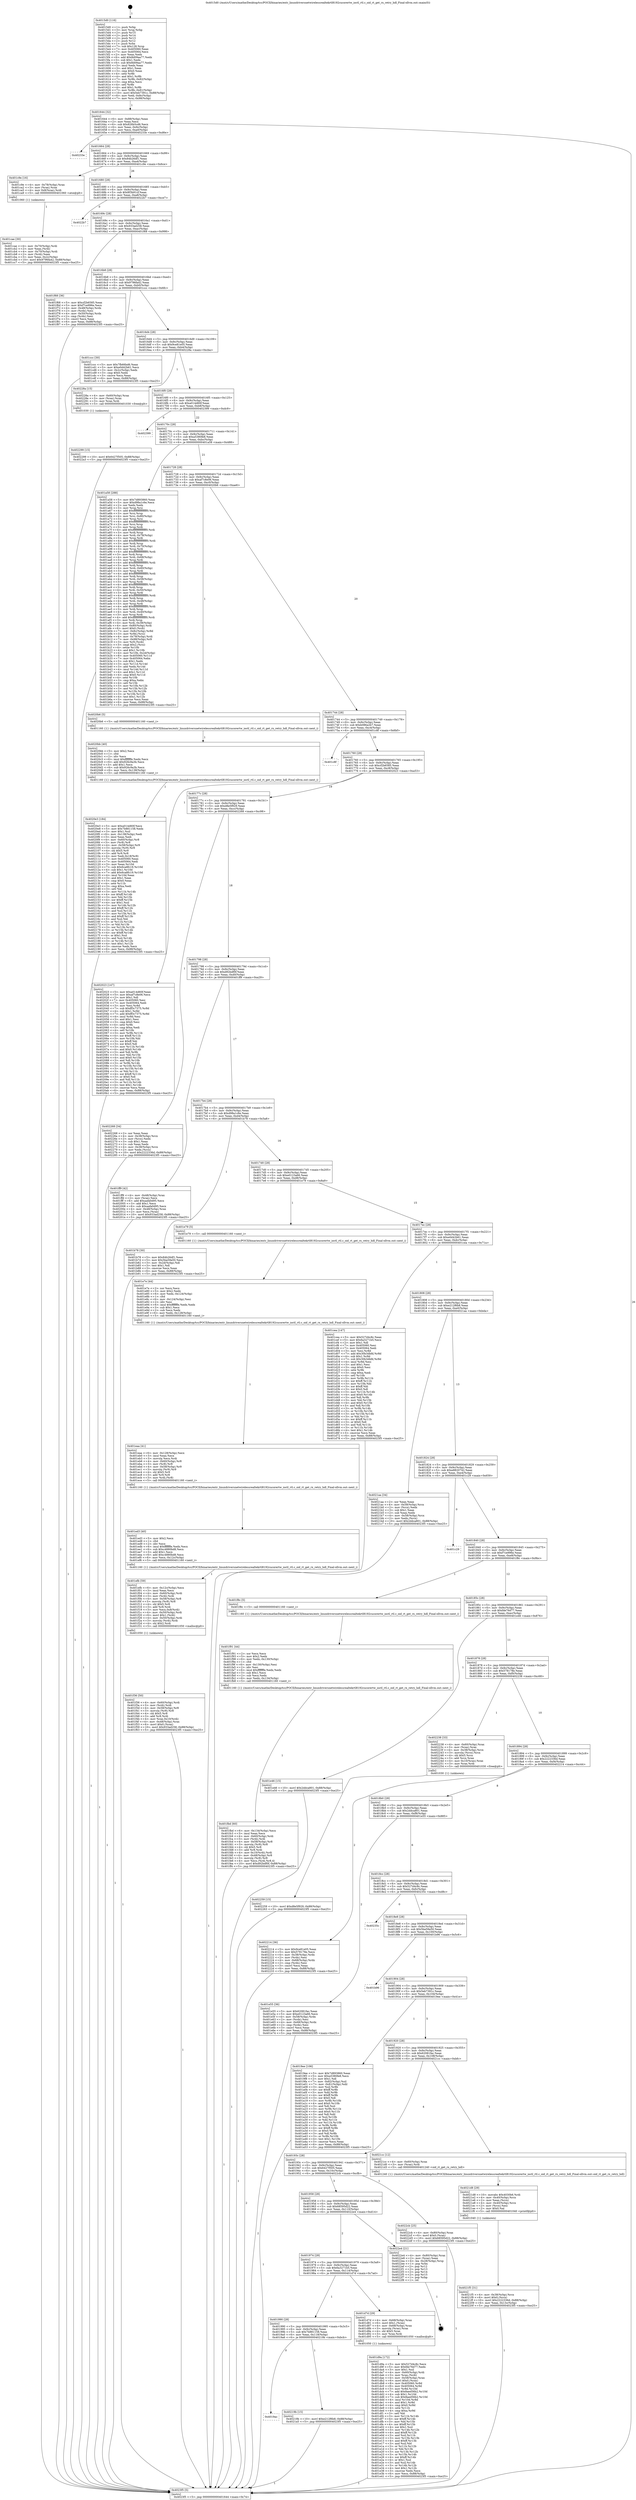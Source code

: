 digraph "0x4015d0" {
  label = "0x4015d0 (/mnt/c/Users/mathe/Desktop/tcc/POCII/binaries/extr_linuxdriversnetwirelessrealtekrtl8192cucorertw_ioctl_rtl.c_oid_rt_get_rx_retry_hdl_Final-ollvm.out::main(0))"
  labelloc = "t"
  node[shape=record]

  Entry [label="",width=0.3,height=0.3,shape=circle,fillcolor=black,style=filled]
  "0x401644" [label="{
     0x401644 [32]\l
     | [instrs]\l
     &nbsp;&nbsp;0x401644 \<+6\>: mov -0x88(%rbp),%eax\l
     &nbsp;&nbsp;0x40164a \<+2\>: mov %eax,%ecx\l
     &nbsp;&nbsp;0x40164c \<+6\>: sub $0x826b5cd6,%ecx\l
     &nbsp;&nbsp;0x401652 \<+6\>: mov %eax,-0x9c(%rbp)\l
     &nbsp;&nbsp;0x401658 \<+6\>: mov %ecx,-0xa0(%rbp)\l
     &nbsp;&nbsp;0x40165e \<+6\>: je 000000000040233e \<main+0xd6e\>\l
  }"]
  "0x40233e" [label="{
     0x40233e\l
  }", style=dashed]
  "0x401664" [label="{
     0x401664 [28]\l
     | [instrs]\l
     &nbsp;&nbsp;0x401664 \<+5\>: jmp 0000000000401669 \<main+0x99\>\l
     &nbsp;&nbsp;0x401669 \<+6\>: mov -0x9c(%rbp),%eax\l
     &nbsp;&nbsp;0x40166f \<+5\>: sub $0x84b26df1,%eax\l
     &nbsp;&nbsp;0x401674 \<+6\>: mov %eax,-0xa4(%rbp)\l
     &nbsp;&nbsp;0x40167a \<+6\>: je 0000000000401c9e \<main+0x6ce\>\l
  }"]
  Exit [label="",width=0.3,height=0.3,shape=circle,fillcolor=black,style=filled,peripheries=2]
  "0x401c9e" [label="{
     0x401c9e [16]\l
     | [instrs]\l
     &nbsp;&nbsp;0x401c9e \<+4\>: mov -0x78(%rbp),%rax\l
     &nbsp;&nbsp;0x401ca2 \<+3\>: mov (%rax),%rax\l
     &nbsp;&nbsp;0x401ca5 \<+4\>: mov 0x8(%rax),%rdi\l
     &nbsp;&nbsp;0x401ca9 \<+5\>: call 0000000000401060 \<atoi@plt\>\l
     | [calls]\l
     &nbsp;&nbsp;0x401060 \{1\} (unknown)\l
  }"]
  "0x401680" [label="{
     0x401680 [28]\l
     | [instrs]\l
     &nbsp;&nbsp;0x401680 \<+5\>: jmp 0000000000401685 \<main+0xb5\>\l
     &nbsp;&nbsp;0x401685 \<+6\>: mov -0x9c(%rbp),%eax\l
     &nbsp;&nbsp;0x40168b \<+5\>: sub $0x8f3b91cf,%eax\l
     &nbsp;&nbsp;0x401690 \<+6\>: mov %eax,-0xa8(%rbp)\l
     &nbsp;&nbsp;0x401696 \<+6\>: je 00000000004022b7 \<main+0xce7\>\l
  }"]
  "0x402299" [label="{
     0x402299 [15]\l
     | [instrs]\l
     &nbsp;&nbsp;0x402299 \<+10\>: movl $0x6427f505,-0x88(%rbp)\l
     &nbsp;&nbsp;0x4022a3 \<+5\>: jmp 00000000004023f5 \<main+0xe25\>\l
  }"]
  "0x4022b7" [label="{
     0x4022b7\l
  }", style=dashed]
  "0x40169c" [label="{
     0x40169c [28]\l
     | [instrs]\l
     &nbsp;&nbsp;0x40169c \<+5\>: jmp 00000000004016a1 \<main+0xd1\>\l
     &nbsp;&nbsp;0x4016a1 \<+6\>: mov -0x9c(%rbp),%eax\l
     &nbsp;&nbsp;0x4016a7 \<+5\>: sub $0x933ad258,%eax\l
     &nbsp;&nbsp;0x4016ac \<+6\>: mov %eax,-0xac(%rbp)\l
     &nbsp;&nbsp;0x4016b2 \<+6\>: je 0000000000401f68 \<main+0x998\>\l
  }"]
  "0x402259" [label="{
     0x402259 [15]\l
     | [instrs]\l
     &nbsp;&nbsp;0x402259 \<+10\>: movl $0xd8e5f929,-0x88(%rbp)\l
     &nbsp;&nbsp;0x402263 \<+5\>: jmp 00000000004023f5 \<main+0xe25\>\l
  }"]
  "0x401f68" [label="{
     0x401f68 [36]\l
     | [instrs]\l
     &nbsp;&nbsp;0x401f68 \<+5\>: mov $0xcf2b6585,%eax\l
     &nbsp;&nbsp;0x401f6d \<+5\>: mov $0xf7ce996e,%ecx\l
     &nbsp;&nbsp;0x401f72 \<+4\>: mov -0x48(%rbp),%rdx\l
     &nbsp;&nbsp;0x401f76 \<+2\>: mov (%rdx),%esi\l
     &nbsp;&nbsp;0x401f78 \<+4\>: mov -0x50(%rbp),%rdx\l
     &nbsp;&nbsp;0x401f7c \<+2\>: cmp (%rdx),%esi\l
     &nbsp;&nbsp;0x401f7e \<+3\>: cmovl %ecx,%eax\l
     &nbsp;&nbsp;0x401f81 \<+6\>: mov %eax,-0x88(%rbp)\l
     &nbsp;&nbsp;0x401f87 \<+5\>: jmp 00000000004023f5 \<main+0xe25\>\l
  }"]
  "0x4016b8" [label="{
     0x4016b8 [28]\l
     | [instrs]\l
     &nbsp;&nbsp;0x4016b8 \<+5\>: jmp 00000000004016bd \<main+0xed\>\l
     &nbsp;&nbsp;0x4016bd \<+6\>: mov -0x9c(%rbp),%eax\l
     &nbsp;&nbsp;0x4016c3 \<+5\>: sub $0x9796fa42,%eax\l
     &nbsp;&nbsp;0x4016c8 \<+6\>: mov %eax,-0xb0(%rbp)\l
     &nbsp;&nbsp;0x4016ce \<+6\>: je 0000000000401ccc \<main+0x6fc\>\l
  }"]
  "0x4021f5" [label="{
     0x4021f5 [31]\l
     | [instrs]\l
     &nbsp;&nbsp;0x4021f5 \<+4\>: mov -0x38(%rbp),%rcx\l
     &nbsp;&nbsp;0x4021f9 \<+6\>: movl $0x0,(%rcx)\l
     &nbsp;&nbsp;0x4021ff \<+10\>: movl $0x2222336d,-0x88(%rbp)\l
     &nbsp;&nbsp;0x402209 \<+6\>: mov %eax,-0x13c(%rbp)\l
     &nbsp;&nbsp;0x40220f \<+5\>: jmp 00000000004023f5 \<main+0xe25\>\l
  }"]
  "0x401ccc" [label="{
     0x401ccc [30]\l
     | [instrs]\l
     &nbsp;&nbsp;0x401ccc \<+5\>: mov $0x7fb66bd6,%eax\l
     &nbsp;&nbsp;0x401cd1 \<+5\>: mov $0xe0d42b61,%ecx\l
     &nbsp;&nbsp;0x401cd6 \<+3\>: mov -0x2c(%rbp),%edx\l
     &nbsp;&nbsp;0x401cd9 \<+3\>: cmp $0x0,%edx\l
     &nbsp;&nbsp;0x401cdc \<+3\>: cmove %ecx,%eax\l
     &nbsp;&nbsp;0x401cdf \<+6\>: mov %eax,-0x88(%rbp)\l
     &nbsp;&nbsp;0x401ce5 \<+5\>: jmp 00000000004023f5 \<main+0xe25\>\l
  }"]
  "0x4016d4" [label="{
     0x4016d4 [28]\l
     | [instrs]\l
     &nbsp;&nbsp;0x4016d4 \<+5\>: jmp 00000000004016d9 \<main+0x109\>\l
     &nbsp;&nbsp;0x4016d9 \<+6\>: mov -0x9c(%rbp),%eax\l
     &nbsp;&nbsp;0x4016df \<+5\>: sub $0x9ce81e05,%eax\l
     &nbsp;&nbsp;0x4016e4 \<+6\>: mov %eax,-0xb4(%rbp)\l
     &nbsp;&nbsp;0x4016ea \<+6\>: je 000000000040228a \<main+0xcba\>\l
  }"]
  "0x4021d8" [label="{
     0x4021d8 [29]\l
     | [instrs]\l
     &nbsp;&nbsp;0x4021d8 \<+10\>: movabs $0x4030b6,%rdi\l
     &nbsp;&nbsp;0x4021e2 \<+4\>: mov -0x40(%rbp),%rcx\l
     &nbsp;&nbsp;0x4021e6 \<+2\>: mov %eax,(%rcx)\l
     &nbsp;&nbsp;0x4021e8 \<+4\>: mov -0x40(%rbp),%rcx\l
     &nbsp;&nbsp;0x4021ec \<+2\>: mov (%rcx),%esi\l
     &nbsp;&nbsp;0x4021ee \<+2\>: mov $0x0,%al\l
     &nbsp;&nbsp;0x4021f0 \<+5\>: call 0000000000401040 \<printf@plt\>\l
     | [calls]\l
     &nbsp;&nbsp;0x401040 \{1\} (unknown)\l
  }"]
  "0x40228a" [label="{
     0x40228a [15]\l
     | [instrs]\l
     &nbsp;&nbsp;0x40228a \<+4\>: mov -0x60(%rbp),%rax\l
     &nbsp;&nbsp;0x40228e \<+3\>: mov (%rax),%rax\l
     &nbsp;&nbsp;0x402291 \<+3\>: mov %rax,%rdi\l
     &nbsp;&nbsp;0x402294 \<+5\>: call 0000000000401030 \<free@plt\>\l
     | [calls]\l
     &nbsp;&nbsp;0x401030 \{1\} (unknown)\l
  }"]
  "0x4016f0" [label="{
     0x4016f0 [28]\l
     | [instrs]\l
     &nbsp;&nbsp;0x4016f0 \<+5\>: jmp 00000000004016f5 \<main+0x125\>\l
     &nbsp;&nbsp;0x4016f5 \<+6\>: mov -0x9c(%rbp),%eax\l
     &nbsp;&nbsp;0x4016fb \<+5\>: sub $0xa014d60f,%eax\l
     &nbsp;&nbsp;0x401700 \<+6\>: mov %eax,-0xb8(%rbp)\l
     &nbsp;&nbsp;0x401706 \<+6\>: je 0000000000402399 \<main+0xdc9\>\l
  }"]
  "0x4019ac" [label="{
     0x4019ac\l
  }", style=dashed]
  "0x402399" [label="{
     0x402399\l
  }", style=dashed]
  "0x40170c" [label="{
     0x40170c [28]\l
     | [instrs]\l
     &nbsp;&nbsp;0x40170c \<+5\>: jmp 0000000000401711 \<main+0x141\>\l
     &nbsp;&nbsp;0x401711 \<+6\>: mov -0x9c(%rbp),%eax\l
     &nbsp;&nbsp;0x401717 \<+5\>: sub $0xa5380fe8,%eax\l
     &nbsp;&nbsp;0x40171c \<+6\>: mov %eax,-0xbc(%rbp)\l
     &nbsp;&nbsp;0x401722 \<+6\>: je 0000000000401a58 \<main+0x488\>\l
  }"]
  "0x40219b" [label="{
     0x40219b [15]\l
     | [instrs]\l
     &nbsp;&nbsp;0x40219b \<+10\>: movl $0xe212f6b8,-0x88(%rbp)\l
     &nbsp;&nbsp;0x4021a5 \<+5\>: jmp 00000000004023f5 \<main+0xe25\>\l
  }"]
  "0x401a58" [label="{
     0x401a58 [288]\l
     | [instrs]\l
     &nbsp;&nbsp;0x401a58 \<+5\>: mov $0x7d893860,%eax\l
     &nbsp;&nbsp;0x401a5d \<+5\>: mov $0xd98a1c6e,%ecx\l
     &nbsp;&nbsp;0x401a62 \<+2\>: xor %edx,%edx\l
     &nbsp;&nbsp;0x401a64 \<+3\>: mov %rsp,%rsi\l
     &nbsp;&nbsp;0x401a67 \<+4\>: add $0xfffffffffffffff0,%rsi\l
     &nbsp;&nbsp;0x401a6b \<+3\>: mov %rsi,%rsp\l
     &nbsp;&nbsp;0x401a6e \<+4\>: mov %rsi,-0x80(%rbp)\l
     &nbsp;&nbsp;0x401a72 \<+3\>: mov %rsp,%rsi\l
     &nbsp;&nbsp;0x401a75 \<+4\>: add $0xfffffffffffffff0,%rsi\l
     &nbsp;&nbsp;0x401a79 \<+3\>: mov %rsi,%rsp\l
     &nbsp;&nbsp;0x401a7c \<+3\>: mov %rsp,%rdi\l
     &nbsp;&nbsp;0x401a7f \<+4\>: add $0xfffffffffffffff0,%rdi\l
     &nbsp;&nbsp;0x401a83 \<+3\>: mov %rdi,%rsp\l
     &nbsp;&nbsp;0x401a86 \<+4\>: mov %rdi,-0x78(%rbp)\l
     &nbsp;&nbsp;0x401a8a \<+3\>: mov %rsp,%rdi\l
     &nbsp;&nbsp;0x401a8d \<+4\>: add $0xfffffffffffffff0,%rdi\l
     &nbsp;&nbsp;0x401a91 \<+3\>: mov %rdi,%rsp\l
     &nbsp;&nbsp;0x401a94 \<+4\>: mov %rdi,-0x70(%rbp)\l
     &nbsp;&nbsp;0x401a98 \<+3\>: mov %rsp,%rdi\l
     &nbsp;&nbsp;0x401a9b \<+4\>: add $0xfffffffffffffff0,%rdi\l
     &nbsp;&nbsp;0x401a9f \<+3\>: mov %rdi,%rsp\l
     &nbsp;&nbsp;0x401aa2 \<+4\>: mov %rdi,-0x68(%rbp)\l
     &nbsp;&nbsp;0x401aa6 \<+3\>: mov %rsp,%rdi\l
     &nbsp;&nbsp;0x401aa9 \<+4\>: add $0xfffffffffffffff0,%rdi\l
     &nbsp;&nbsp;0x401aad \<+3\>: mov %rdi,%rsp\l
     &nbsp;&nbsp;0x401ab0 \<+4\>: mov %rdi,-0x60(%rbp)\l
     &nbsp;&nbsp;0x401ab4 \<+3\>: mov %rsp,%rdi\l
     &nbsp;&nbsp;0x401ab7 \<+4\>: add $0xfffffffffffffff0,%rdi\l
     &nbsp;&nbsp;0x401abb \<+3\>: mov %rdi,%rsp\l
     &nbsp;&nbsp;0x401abe \<+4\>: mov %rdi,-0x58(%rbp)\l
     &nbsp;&nbsp;0x401ac2 \<+3\>: mov %rsp,%rdi\l
     &nbsp;&nbsp;0x401ac5 \<+4\>: add $0xfffffffffffffff0,%rdi\l
     &nbsp;&nbsp;0x401ac9 \<+3\>: mov %rdi,%rsp\l
     &nbsp;&nbsp;0x401acc \<+4\>: mov %rdi,-0x50(%rbp)\l
     &nbsp;&nbsp;0x401ad0 \<+3\>: mov %rsp,%rdi\l
     &nbsp;&nbsp;0x401ad3 \<+4\>: add $0xfffffffffffffff0,%rdi\l
     &nbsp;&nbsp;0x401ad7 \<+3\>: mov %rdi,%rsp\l
     &nbsp;&nbsp;0x401ada \<+4\>: mov %rdi,-0x48(%rbp)\l
     &nbsp;&nbsp;0x401ade \<+3\>: mov %rsp,%rdi\l
     &nbsp;&nbsp;0x401ae1 \<+4\>: add $0xfffffffffffffff0,%rdi\l
     &nbsp;&nbsp;0x401ae5 \<+3\>: mov %rdi,%rsp\l
     &nbsp;&nbsp;0x401ae8 \<+4\>: mov %rdi,-0x40(%rbp)\l
     &nbsp;&nbsp;0x401aec \<+3\>: mov %rsp,%rdi\l
     &nbsp;&nbsp;0x401aef \<+4\>: add $0xfffffffffffffff0,%rdi\l
     &nbsp;&nbsp;0x401af3 \<+3\>: mov %rdi,%rsp\l
     &nbsp;&nbsp;0x401af6 \<+4\>: mov %rdi,-0x38(%rbp)\l
     &nbsp;&nbsp;0x401afa \<+4\>: mov -0x80(%rbp),%rdi\l
     &nbsp;&nbsp;0x401afe \<+6\>: movl $0x0,(%rdi)\l
     &nbsp;&nbsp;0x401b04 \<+7\>: mov -0x8c(%rbp),%r8d\l
     &nbsp;&nbsp;0x401b0b \<+3\>: mov %r8d,(%rsi)\l
     &nbsp;&nbsp;0x401b0e \<+4\>: mov -0x78(%rbp),%rdi\l
     &nbsp;&nbsp;0x401b12 \<+7\>: mov -0x98(%rbp),%r9\l
     &nbsp;&nbsp;0x401b19 \<+3\>: mov %r9,(%rdi)\l
     &nbsp;&nbsp;0x401b1c \<+3\>: cmpl $0x2,(%rsi)\l
     &nbsp;&nbsp;0x401b1f \<+4\>: setne %r10b\l
     &nbsp;&nbsp;0x401b23 \<+4\>: and $0x1,%r10b\l
     &nbsp;&nbsp;0x401b27 \<+4\>: mov %r10b,-0x2d(%rbp)\l
     &nbsp;&nbsp;0x401b2b \<+8\>: mov 0x405060,%r11d\l
     &nbsp;&nbsp;0x401b33 \<+7\>: mov 0x405064,%ebx\l
     &nbsp;&nbsp;0x401b3a \<+3\>: sub $0x1,%edx\l
     &nbsp;&nbsp;0x401b3d \<+3\>: mov %r11d,%r14d\l
     &nbsp;&nbsp;0x401b40 \<+3\>: add %edx,%r14d\l
     &nbsp;&nbsp;0x401b43 \<+4\>: imul %r14d,%r11d\l
     &nbsp;&nbsp;0x401b47 \<+4\>: and $0x1,%r11d\l
     &nbsp;&nbsp;0x401b4b \<+4\>: cmp $0x0,%r11d\l
     &nbsp;&nbsp;0x401b4f \<+4\>: sete %r10b\l
     &nbsp;&nbsp;0x401b53 \<+3\>: cmp $0xa,%ebx\l
     &nbsp;&nbsp;0x401b56 \<+4\>: setl %r15b\l
     &nbsp;&nbsp;0x401b5a \<+3\>: mov %r10b,%r12b\l
     &nbsp;&nbsp;0x401b5d \<+3\>: and %r15b,%r12b\l
     &nbsp;&nbsp;0x401b60 \<+3\>: xor %r15b,%r10b\l
     &nbsp;&nbsp;0x401b63 \<+3\>: or %r10b,%r12b\l
     &nbsp;&nbsp;0x401b66 \<+4\>: test $0x1,%r12b\l
     &nbsp;&nbsp;0x401b6a \<+3\>: cmovne %ecx,%eax\l
     &nbsp;&nbsp;0x401b6d \<+6\>: mov %eax,-0x88(%rbp)\l
     &nbsp;&nbsp;0x401b73 \<+5\>: jmp 00000000004023f5 \<main+0xe25\>\l
  }"]
  "0x401728" [label="{
     0x401728 [28]\l
     | [instrs]\l
     &nbsp;&nbsp;0x401728 \<+5\>: jmp 000000000040172d \<main+0x15d\>\l
     &nbsp;&nbsp;0x40172d \<+6\>: mov -0x9c(%rbp),%eax\l
     &nbsp;&nbsp;0x401733 \<+5\>: sub $0xaf7c8e06,%eax\l
     &nbsp;&nbsp;0x401738 \<+6\>: mov %eax,-0xc0(%rbp)\l
     &nbsp;&nbsp;0x40173e \<+6\>: je 00000000004020b6 \<main+0xae6\>\l
  }"]
  "0x4020e3" [label="{
     0x4020e3 [184]\l
     | [instrs]\l
     &nbsp;&nbsp;0x4020e3 \<+5\>: mov $0xa014d60f,%ecx\l
     &nbsp;&nbsp;0x4020e8 \<+5\>: mov $0x7b881158,%edx\l
     &nbsp;&nbsp;0x4020ed \<+3\>: mov $0x1,%sil\l
     &nbsp;&nbsp;0x4020f0 \<+6\>: mov -0x138(%rbp),%edi\l
     &nbsp;&nbsp;0x4020f6 \<+3\>: imul %eax,%edi\l
     &nbsp;&nbsp;0x4020f9 \<+4\>: mov -0x60(%rbp),%r8\l
     &nbsp;&nbsp;0x4020fd \<+3\>: mov (%r8),%r8\l
     &nbsp;&nbsp;0x402100 \<+4\>: mov -0x58(%rbp),%r9\l
     &nbsp;&nbsp;0x402104 \<+3\>: movslq (%r9),%r9\l
     &nbsp;&nbsp;0x402107 \<+4\>: shl $0x5,%r9\l
     &nbsp;&nbsp;0x40210b \<+3\>: add %r9,%r8\l
     &nbsp;&nbsp;0x40210e \<+4\>: mov %edi,0x18(%r8)\l
     &nbsp;&nbsp;0x402112 \<+7\>: mov 0x405060,%eax\l
     &nbsp;&nbsp;0x402119 \<+7\>: mov 0x405064,%edi\l
     &nbsp;&nbsp;0x402120 \<+3\>: mov %eax,%r10d\l
     &nbsp;&nbsp;0x402123 \<+7\>: sub $0x6ca8fc19,%r10d\l
     &nbsp;&nbsp;0x40212a \<+4\>: sub $0x1,%r10d\l
     &nbsp;&nbsp;0x40212e \<+7\>: add $0x6ca8fc19,%r10d\l
     &nbsp;&nbsp;0x402135 \<+4\>: imul %r10d,%eax\l
     &nbsp;&nbsp;0x402139 \<+3\>: and $0x1,%eax\l
     &nbsp;&nbsp;0x40213c \<+3\>: cmp $0x0,%eax\l
     &nbsp;&nbsp;0x40213f \<+4\>: sete %r11b\l
     &nbsp;&nbsp;0x402143 \<+3\>: cmp $0xa,%edi\l
     &nbsp;&nbsp;0x402146 \<+3\>: setl %bl\l
     &nbsp;&nbsp;0x402149 \<+3\>: mov %r11b,%r14b\l
     &nbsp;&nbsp;0x40214c \<+4\>: xor $0xff,%r14b\l
     &nbsp;&nbsp;0x402150 \<+3\>: mov %bl,%r15b\l
     &nbsp;&nbsp;0x402153 \<+4\>: xor $0xff,%r15b\l
     &nbsp;&nbsp;0x402157 \<+4\>: xor $0x1,%sil\l
     &nbsp;&nbsp;0x40215b \<+3\>: mov %r14b,%r12b\l
     &nbsp;&nbsp;0x40215e \<+4\>: and $0xff,%r12b\l
     &nbsp;&nbsp;0x402162 \<+3\>: and %sil,%r11b\l
     &nbsp;&nbsp;0x402165 \<+3\>: mov %r15b,%r13b\l
     &nbsp;&nbsp;0x402168 \<+4\>: and $0xff,%r13b\l
     &nbsp;&nbsp;0x40216c \<+3\>: and %sil,%bl\l
     &nbsp;&nbsp;0x40216f \<+3\>: or %r11b,%r12b\l
     &nbsp;&nbsp;0x402172 \<+3\>: or %bl,%r13b\l
     &nbsp;&nbsp;0x402175 \<+3\>: xor %r13b,%r12b\l
     &nbsp;&nbsp;0x402178 \<+3\>: or %r15b,%r14b\l
     &nbsp;&nbsp;0x40217b \<+4\>: xor $0xff,%r14b\l
     &nbsp;&nbsp;0x40217f \<+4\>: or $0x1,%sil\l
     &nbsp;&nbsp;0x402183 \<+3\>: and %sil,%r14b\l
     &nbsp;&nbsp;0x402186 \<+3\>: or %r14b,%r12b\l
     &nbsp;&nbsp;0x402189 \<+4\>: test $0x1,%r12b\l
     &nbsp;&nbsp;0x40218d \<+3\>: cmovne %edx,%ecx\l
     &nbsp;&nbsp;0x402190 \<+6\>: mov %ecx,-0x88(%rbp)\l
     &nbsp;&nbsp;0x402196 \<+5\>: jmp 00000000004023f5 \<main+0xe25\>\l
  }"]
  "0x4020b6" [label="{
     0x4020b6 [5]\l
     | [instrs]\l
     &nbsp;&nbsp;0x4020b6 \<+5\>: call 0000000000401160 \<next_i\>\l
     | [calls]\l
     &nbsp;&nbsp;0x401160 \{1\} (/mnt/c/Users/mathe/Desktop/tcc/POCII/binaries/extr_linuxdriversnetwirelessrealtekrtl8192cucorertw_ioctl_rtl.c_oid_rt_get_rx_retry_hdl_Final-ollvm.out::next_i)\l
  }"]
  "0x401744" [label="{
     0x401744 [28]\l
     | [instrs]\l
     &nbsp;&nbsp;0x401744 \<+5\>: jmp 0000000000401749 \<main+0x179\>\l
     &nbsp;&nbsp;0x401749 \<+6\>: mov -0x9c(%rbp),%eax\l
     &nbsp;&nbsp;0x40174f \<+5\>: sub $0xb086a2b7,%eax\l
     &nbsp;&nbsp;0x401754 \<+6\>: mov %eax,-0xc4(%rbp)\l
     &nbsp;&nbsp;0x40175a \<+6\>: je 0000000000401c8f \<main+0x6bf\>\l
  }"]
  "0x4020bb" [label="{
     0x4020bb [40]\l
     | [instrs]\l
     &nbsp;&nbsp;0x4020bb \<+5\>: mov $0x2,%ecx\l
     &nbsp;&nbsp;0x4020c0 \<+1\>: cltd\l
     &nbsp;&nbsp;0x4020c1 \<+2\>: idiv %ecx\l
     &nbsp;&nbsp;0x4020c3 \<+6\>: imul $0xfffffffe,%edx,%ecx\l
     &nbsp;&nbsp;0x4020c9 \<+6\>: add $0x926c9a3b,%ecx\l
     &nbsp;&nbsp;0x4020cf \<+3\>: add $0x1,%ecx\l
     &nbsp;&nbsp;0x4020d2 \<+6\>: sub $0x926c9a3b,%ecx\l
     &nbsp;&nbsp;0x4020d8 \<+6\>: mov %ecx,-0x138(%rbp)\l
     &nbsp;&nbsp;0x4020de \<+5\>: call 0000000000401160 \<next_i\>\l
     | [calls]\l
     &nbsp;&nbsp;0x401160 \{1\} (/mnt/c/Users/mathe/Desktop/tcc/POCII/binaries/extr_linuxdriversnetwirelessrealtekrtl8192cucorertw_ioctl_rtl.c_oid_rt_get_rx_retry_hdl_Final-ollvm.out::next_i)\l
  }"]
  "0x401c8f" [label="{
     0x401c8f\l
  }", style=dashed]
  "0x401760" [label="{
     0x401760 [28]\l
     | [instrs]\l
     &nbsp;&nbsp;0x401760 \<+5\>: jmp 0000000000401765 \<main+0x195\>\l
     &nbsp;&nbsp;0x401765 \<+6\>: mov -0x9c(%rbp),%eax\l
     &nbsp;&nbsp;0x40176b \<+5\>: sub $0xcf2b6585,%eax\l
     &nbsp;&nbsp;0x401770 \<+6\>: mov %eax,-0xc8(%rbp)\l
     &nbsp;&nbsp;0x401776 \<+6\>: je 0000000000402023 \<main+0xa53\>\l
  }"]
  "0x401fbd" [label="{
     0x401fbd [60]\l
     | [instrs]\l
     &nbsp;&nbsp;0x401fbd \<+6\>: mov -0x134(%rbp),%ecx\l
     &nbsp;&nbsp;0x401fc3 \<+3\>: imul %eax,%ecx\l
     &nbsp;&nbsp;0x401fc6 \<+4\>: mov -0x60(%rbp),%rdi\l
     &nbsp;&nbsp;0x401fca \<+3\>: mov (%rdi),%rdi\l
     &nbsp;&nbsp;0x401fcd \<+4\>: mov -0x58(%rbp),%r8\l
     &nbsp;&nbsp;0x401fd1 \<+3\>: movslq (%r8),%r8\l
     &nbsp;&nbsp;0x401fd4 \<+4\>: shl $0x5,%r8\l
     &nbsp;&nbsp;0x401fd8 \<+3\>: add %r8,%rdi\l
     &nbsp;&nbsp;0x401fdb \<+4\>: mov 0x10(%rdi),%rdi\l
     &nbsp;&nbsp;0x401fdf \<+4\>: mov -0x48(%rbp),%r8\l
     &nbsp;&nbsp;0x401fe3 \<+3\>: movslq (%r8),%r8\l
     &nbsp;&nbsp;0x401fe6 \<+4\>: mov %ecx,(%rdi,%r8,4)\l
     &nbsp;&nbsp;0x401fea \<+10\>: movl $0xd92bdf0f,-0x88(%rbp)\l
     &nbsp;&nbsp;0x401ff4 \<+5\>: jmp 00000000004023f5 \<main+0xe25\>\l
  }"]
  "0x402023" [label="{
     0x402023 [147]\l
     | [instrs]\l
     &nbsp;&nbsp;0x402023 \<+5\>: mov $0xa014d60f,%eax\l
     &nbsp;&nbsp;0x402028 \<+5\>: mov $0xaf7c8e06,%ecx\l
     &nbsp;&nbsp;0x40202d \<+2\>: mov $0x1,%dl\l
     &nbsp;&nbsp;0x40202f \<+7\>: mov 0x405060,%esi\l
     &nbsp;&nbsp;0x402036 \<+7\>: mov 0x405064,%edi\l
     &nbsp;&nbsp;0x40203d \<+3\>: mov %esi,%r8d\l
     &nbsp;&nbsp;0x402040 \<+7\>: sub $0xff3c7375,%r8d\l
     &nbsp;&nbsp;0x402047 \<+4\>: sub $0x1,%r8d\l
     &nbsp;&nbsp;0x40204b \<+7\>: add $0xff3c7375,%r8d\l
     &nbsp;&nbsp;0x402052 \<+4\>: imul %r8d,%esi\l
     &nbsp;&nbsp;0x402056 \<+3\>: and $0x1,%esi\l
     &nbsp;&nbsp;0x402059 \<+3\>: cmp $0x0,%esi\l
     &nbsp;&nbsp;0x40205c \<+4\>: sete %r9b\l
     &nbsp;&nbsp;0x402060 \<+3\>: cmp $0xa,%edi\l
     &nbsp;&nbsp;0x402063 \<+4\>: setl %r10b\l
     &nbsp;&nbsp;0x402067 \<+3\>: mov %r9b,%r11b\l
     &nbsp;&nbsp;0x40206a \<+4\>: xor $0xff,%r11b\l
     &nbsp;&nbsp;0x40206e \<+3\>: mov %r10b,%bl\l
     &nbsp;&nbsp;0x402071 \<+3\>: xor $0xff,%bl\l
     &nbsp;&nbsp;0x402074 \<+3\>: xor $0x0,%dl\l
     &nbsp;&nbsp;0x402077 \<+3\>: mov %r11b,%r14b\l
     &nbsp;&nbsp;0x40207a \<+4\>: and $0x0,%r14b\l
     &nbsp;&nbsp;0x40207e \<+3\>: and %dl,%r9b\l
     &nbsp;&nbsp;0x402081 \<+3\>: mov %bl,%r15b\l
     &nbsp;&nbsp;0x402084 \<+4\>: and $0x0,%r15b\l
     &nbsp;&nbsp;0x402088 \<+3\>: and %dl,%r10b\l
     &nbsp;&nbsp;0x40208b \<+3\>: or %r9b,%r14b\l
     &nbsp;&nbsp;0x40208e \<+3\>: or %r10b,%r15b\l
     &nbsp;&nbsp;0x402091 \<+3\>: xor %r15b,%r14b\l
     &nbsp;&nbsp;0x402094 \<+3\>: or %bl,%r11b\l
     &nbsp;&nbsp;0x402097 \<+4\>: xor $0xff,%r11b\l
     &nbsp;&nbsp;0x40209b \<+3\>: or $0x0,%dl\l
     &nbsp;&nbsp;0x40209e \<+3\>: and %dl,%r11b\l
     &nbsp;&nbsp;0x4020a1 \<+3\>: or %r11b,%r14b\l
     &nbsp;&nbsp;0x4020a4 \<+4\>: test $0x1,%r14b\l
     &nbsp;&nbsp;0x4020a8 \<+3\>: cmovne %ecx,%eax\l
     &nbsp;&nbsp;0x4020ab \<+6\>: mov %eax,-0x88(%rbp)\l
     &nbsp;&nbsp;0x4020b1 \<+5\>: jmp 00000000004023f5 \<main+0xe25\>\l
  }"]
  "0x40177c" [label="{
     0x40177c [28]\l
     | [instrs]\l
     &nbsp;&nbsp;0x40177c \<+5\>: jmp 0000000000401781 \<main+0x1b1\>\l
     &nbsp;&nbsp;0x401781 \<+6\>: mov -0x9c(%rbp),%eax\l
     &nbsp;&nbsp;0x401787 \<+5\>: sub $0xd8e5f929,%eax\l
     &nbsp;&nbsp;0x40178c \<+6\>: mov %eax,-0xcc(%rbp)\l
     &nbsp;&nbsp;0x401792 \<+6\>: je 0000000000402268 \<main+0xc98\>\l
  }"]
  "0x401f91" [label="{
     0x401f91 [44]\l
     | [instrs]\l
     &nbsp;&nbsp;0x401f91 \<+2\>: xor %ecx,%ecx\l
     &nbsp;&nbsp;0x401f93 \<+5\>: mov $0x2,%edx\l
     &nbsp;&nbsp;0x401f98 \<+6\>: mov %edx,-0x130(%rbp)\l
     &nbsp;&nbsp;0x401f9e \<+1\>: cltd\l
     &nbsp;&nbsp;0x401f9f \<+6\>: mov -0x130(%rbp),%esi\l
     &nbsp;&nbsp;0x401fa5 \<+2\>: idiv %esi\l
     &nbsp;&nbsp;0x401fa7 \<+6\>: imul $0xfffffffe,%edx,%edx\l
     &nbsp;&nbsp;0x401fad \<+3\>: sub $0x1,%ecx\l
     &nbsp;&nbsp;0x401fb0 \<+2\>: sub %ecx,%edx\l
     &nbsp;&nbsp;0x401fb2 \<+6\>: mov %edx,-0x134(%rbp)\l
     &nbsp;&nbsp;0x401fb8 \<+5\>: call 0000000000401160 \<next_i\>\l
     | [calls]\l
     &nbsp;&nbsp;0x401160 \{1\} (/mnt/c/Users/mathe/Desktop/tcc/POCII/binaries/extr_linuxdriversnetwirelessrealtekrtl8192cucorertw_ioctl_rtl.c_oid_rt_get_rx_retry_hdl_Final-ollvm.out::next_i)\l
  }"]
  "0x402268" [label="{
     0x402268 [34]\l
     | [instrs]\l
     &nbsp;&nbsp;0x402268 \<+2\>: xor %eax,%eax\l
     &nbsp;&nbsp;0x40226a \<+4\>: mov -0x38(%rbp),%rcx\l
     &nbsp;&nbsp;0x40226e \<+2\>: mov (%rcx),%edx\l
     &nbsp;&nbsp;0x402270 \<+3\>: sub $0x1,%eax\l
     &nbsp;&nbsp;0x402273 \<+2\>: sub %eax,%edx\l
     &nbsp;&nbsp;0x402275 \<+4\>: mov -0x38(%rbp),%rcx\l
     &nbsp;&nbsp;0x402279 \<+2\>: mov %edx,(%rcx)\l
     &nbsp;&nbsp;0x40227b \<+10\>: movl $0x2222336d,-0x88(%rbp)\l
     &nbsp;&nbsp;0x402285 \<+5\>: jmp 00000000004023f5 \<main+0xe25\>\l
  }"]
  "0x401798" [label="{
     0x401798 [28]\l
     | [instrs]\l
     &nbsp;&nbsp;0x401798 \<+5\>: jmp 000000000040179d \<main+0x1cd\>\l
     &nbsp;&nbsp;0x40179d \<+6\>: mov -0x9c(%rbp),%eax\l
     &nbsp;&nbsp;0x4017a3 \<+5\>: sub $0xd92bdf0f,%eax\l
     &nbsp;&nbsp;0x4017a8 \<+6\>: mov %eax,-0xd0(%rbp)\l
     &nbsp;&nbsp;0x4017ae \<+6\>: je 0000000000401ff9 \<main+0xa29\>\l
  }"]
  "0x401f36" [label="{
     0x401f36 [50]\l
     | [instrs]\l
     &nbsp;&nbsp;0x401f36 \<+4\>: mov -0x60(%rbp),%rdi\l
     &nbsp;&nbsp;0x401f3a \<+3\>: mov (%rdi),%rdi\l
     &nbsp;&nbsp;0x401f3d \<+4\>: mov -0x58(%rbp),%r8\l
     &nbsp;&nbsp;0x401f41 \<+3\>: movslq (%r8),%r8\l
     &nbsp;&nbsp;0x401f44 \<+4\>: shl $0x5,%r8\l
     &nbsp;&nbsp;0x401f48 \<+3\>: add %r8,%rdi\l
     &nbsp;&nbsp;0x401f4b \<+4\>: mov %rax,0x10(%rdi)\l
     &nbsp;&nbsp;0x401f4f \<+4\>: mov -0x48(%rbp),%rax\l
     &nbsp;&nbsp;0x401f53 \<+6\>: movl $0x0,(%rax)\l
     &nbsp;&nbsp;0x401f59 \<+10\>: movl $0x933ad258,-0x88(%rbp)\l
     &nbsp;&nbsp;0x401f63 \<+5\>: jmp 00000000004023f5 \<main+0xe25\>\l
  }"]
  "0x401ff9" [label="{
     0x401ff9 [42]\l
     | [instrs]\l
     &nbsp;&nbsp;0x401ff9 \<+4\>: mov -0x48(%rbp),%rax\l
     &nbsp;&nbsp;0x401ffd \<+2\>: mov (%rax),%ecx\l
     &nbsp;&nbsp;0x401fff \<+6\>: add $0xaafa0d95,%ecx\l
     &nbsp;&nbsp;0x402005 \<+3\>: add $0x1,%ecx\l
     &nbsp;&nbsp;0x402008 \<+6\>: sub $0xaafa0d95,%ecx\l
     &nbsp;&nbsp;0x40200e \<+4\>: mov -0x48(%rbp),%rax\l
     &nbsp;&nbsp;0x402012 \<+2\>: mov %ecx,(%rax)\l
     &nbsp;&nbsp;0x402014 \<+10\>: movl $0x933ad258,-0x88(%rbp)\l
     &nbsp;&nbsp;0x40201e \<+5\>: jmp 00000000004023f5 \<main+0xe25\>\l
  }"]
  "0x4017b4" [label="{
     0x4017b4 [28]\l
     | [instrs]\l
     &nbsp;&nbsp;0x4017b4 \<+5\>: jmp 00000000004017b9 \<main+0x1e9\>\l
     &nbsp;&nbsp;0x4017b9 \<+6\>: mov -0x9c(%rbp),%eax\l
     &nbsp;&nbsp;0x4017bf \<+5\>: sub $0xd98a1c6e,%eax\l
     &nbsp;&nbsp;0x4017c4 \<+6\>: mov %eax,-0xd4(%rbp)\l
     &nbsp;&nbsp;0x4017ca \<+6\>: je 0000000000401b78 \<main+0x5a8\>\l
  }"]
  "0x401efb" [label="{
     0x401efb [59]\l
     | [instrs]\l
     &nbsp;&nbsp;0x401efb \<+6\>: mov -0x12c(%rbp),%ecx\l
     &nbsp;&nbsp;0x401f01 \<+3\>: imul %eax,%ecx\l
     &nbsp;&nbsp;0x401f04 \<+4\>: mov -0x60(%rbp),%rdi\l
     &nbsp;&nbsp;0x401f08 \<+3\>: mov (%rdi),%rdi\l
     &nbsp;&nbsp;0x401f0b \<+4\>: mov -0x58(%rbp),%r8\l
     &nbsp;&nbsp;0x401f0f \<+3\>: movslq (%r8),%r8\l
     &nbsp;&nbsp;0x401f12 \<+4\>: shl $0x5,%r8\l
     &nbsp;&nbsp;0x401f16 \<+3\>: add %r8,%rdi\l
     &nbsp;&nbsp;0x401f19 \<+3\>: mov %ecx,0x8(%rdi)\l
     &nbsp;&nbsp;0x401f1c \<+4\>: mov -0x50(%rbp),%rdi\l
     &nbsp;&nbsp;0x401f20 \<+6\>: movl $0x1,(%rdi)\l
     &nbsp;&nbsp;0x401f26 \<+4\>: mov -0x50(%rbp),%rdi\l
     &nbsp;&nbsp;0x401f2a \<+3\>: movslq (%rdi),%rdi\l
     &nbsp;&nbsp;0x401f2d \<+4\>: shl $0x2,%rdi\l
     &nbsp;&nbsp;0x401f31 \<+5\>: call 0000000000401050 \<malloc@plt\>\l
     | [calls]\l
     &nbsp;&nbsp;0x401050 \{1\} (unknown)\l
  }"]
  "0x401b78" [label="{
     0x401b78 [30]\l
     | [instrs]\l
     &nbsp;&nbsp;0x401b78 \<+5\>: mov $0x84b26df1,%eax\l
     &nbsp;&nbsp;0x401b7d \<+5\>: mov $0x5ba59a50,%ecx\l
     &nbsp;&nbsp;0x401b82 \<+3\>: mov -0x2d(%rbp),%dl\l
     &nbsp;&nbsp;0x401b85 \<+3\>: test $0x1,%dl\l
     &nbsp;&nbsp;0x401b88 \<+3\>: cmovne %ecx,%eax\l
     &nbsp;&nbsp;0x401b8b \<+6\>: mov %eax,-0x88(%rbp)\l
     &nbsp;&nbsp;0x401b91 \<+5\>: jmp 00000000004023f5 \<main+0xe25\>\l
  }"]
  "0x4017d0" [label="{
     0x4017d0 [28]\l
     | [instrs]\l
     &nbsp;&nbsp;0x4017d0 \<+5\>: jmp 00000000004017d5 \<main+0x205\>\l
     &nbsp;&nbsp;0x4017d5 \<+6\>: mov -0x9c(%rbp),%eax\l
     &nbsp;&nbsp;0x4017db \<+5\>: sub $0xe0123a66,%eax\l
     &nbsp;&nbsp;0x4017e0 \<+6\>: mov %eax,-0xd8(%rbp)\l
     &nbsp;&nbsp;0x4017e6 \<+6\>: je 0000000000401e79 \<main+0x8a9\>\l
  }"]
  "0x401ed3" [label="{
     0x401ed3 [40]\l
     | [instrs]\l
     &nbsp;&nbsp;0x401ed3 \<+5\>: mov $0x2,%ecx\l
     &nbsp;&nbsp;0x401ed8 \<+1\>: cltd\l
     &nbsp;&nbsp;0x401ed9 \<+2\>: idiv %ecx\l
     &nbsp;&nbsp;0x401edb \<+6\>: imul $0xfffffffe,%edx,%ecx\l
     &nbsp;&nbsp;0x401ee1 \<+6\>: sub $0xc4880bd8,%ecx\l
     &nbsp;&nbsp;0x401ee7 \<+3\>: add $0x1,%ecx\l
     &nbsp;&nbsp;0x401eea \<+6\>: add $0xc4880bd8,%ecx\l
     &nbsp;&nbsp;0x401ef0 \<+6\>: mov %ecx,-0x12c(%rbp)\l
     &nbsp;&nbsp;0x401ef6 \<+5\>: call 0000000000401160 \<next_i\>\l
     | [calls]\l
     &nbsp;&nbsp;0x401160 \{1\} (/mnt/c/Users/mathe/Desktop/tcc/POCII/binaries/extr_linuxdriversnetwirelessrealtekrtl8192cucorertw_ioctl_rtl.c_oid_rt_get_rx_retry_hdl_Final-ollvm.out::next_i)\l
  }"]
  "0x401e79" [label="{
     0x401e79 [5]\l
     | [instrs]\l
     &nbsp;&nbsp;0x401e79 \<+5\>: call 0000000000401160 \<next_i\>\l
     | [calls]\l
     &nbsp;&nbsp;0x401160 \{1\} (/mnt/c/Users/mathe/Desktop/tcc/POCII/binaries/extr_linuxdriversnetwirelessrealtekrtl8192cucorertw_ioctl_rtl.c_oid_rt_get_rx_retry_hdl_Final-ollvm.out::next_i)\l
  }"]
  "0x4017ec" [label="{
     0x4017ec [28]\l
     | [instrs]\l
     &nbsp;&nbsp;0x4017ec \<+5\>: jmp 00000000004017f1 \<main+0x221\>\l
     &nbsp;&nbsp;0x4017f1 \<+6\>: mov -0x9c(%rbp),%eax\l
     &nbsp;&nbsp;0x4017f7 \<+5\>: sub $0xe0d42b61,%eax\l
     &nbsp;&nbsp;0x4017fc \<+6\>: mov %eax,-0xdc(%rbp)\l
     &nbsp;&nbsp;0x401802 \<+6\>: je 0000000000401cea \<main+0x71a\>\l
  }"]
  "0x401eaa" [label="{
     0x401eaa [41]\l
     | [instrs]\l
     &nbsp;&nbsp;0x401eaa \<+6\>: mov -0x128(%rbp),%ecx\l
     &nbsp;&nbsp;0x401eb0 \<+3\>: imul %eax,%ecx\l
     &nbsp;&nbsp;0x401eb3 \<+3\>: movslq %ecx,%rdi\l
     &nbsp;&nbsp;0x401eb6 \<+4\>: mov -0x60(%rbp),%r8\l
     &nbsp;&nbsp;0x401eba \<+3\>: mov (%r8),%r8\l
     &nbsp;&nbsp;0x401ebd \<+4\>: mov -0x58(%rbp),%r9\l
     &nbsp;&nbsp;0x401ec1 \<+3\>: movslq (%r9),%r9\l
     &nbsp;&nbsp;0x401ec4 \<+4\>: shl $0x5,%r9\l
     &nbsp;&nbsp;0x401ec8 \<+3\>: add %r9,%r8\l
     &nbsp;&nbsp;0x401ecb \<+3\>: mov %rdi,(%r8)\l
     &nbsp;&nbsp;0x401ece \<+5\>: call 0000000000401160 \<next_i\>\l
     | [calls]\l
     &nbsp;&nbsp;0x401160 \{1\} (/mnt/c/Users/mathe/Desktop/tcc/POCII/binaries/extr_linuxdriversnetwirelessrealtekrtl8192cucorertw_ioctl_rtl.c_oid_rt_get_rx_retry_hdl_Final-ollvm.out::next_i)\l
  }"]
  "0x401cea" [label="{
     0x401cea [147]\l
     | [instrs]\l
     &nbsp;&nbsp;0x401cea \<+5\>: mov $0x527d4c8c,%eax\l
     &nbsp;&nbsp;0x401cef \<+5\>: mov $0x6a3271b5,%ecx\l
     &nbsp;&nbsp;0x401cf4 \<+2\>: mov $0x1,%dl\l
     &nbsp;&nbsp;0x401cf6 \<+7\>: mov 0x405060,%esi\l
     &nbsp;&nbsp;0x401cfd \<+7\>: mov 0x405064,%edi\l
     &nbsp;&nbsp;0x401d04 \<+3\>: mov %esi,%r8d\l
     &nbsp;&nbsp;0x401d07 \<+7\>: add $0x30b3dbfd,%r8d\l
     &nbsp;&nbsp;0x401d0e \<+4\>: sub $0x1,%r8d\l
     &nbsp;&nbsp;0x401d12 \<+7\>: sub $0x30b3dbfd,%r8d\l
     &nbsp;&nbsp;0x401d19 \<+4\>: imul %r8d,%esi\l
     &nbsp;&nbsp;0x401d1d \<+3\>: and $0x1,%esi\l
     &nbsp;&nbsp;0x401d20 \<+3\>: cmp $0x0,%esi\l
     &nbsp;&nbsp;0x401d23 \<+4\>: sete %r9b\l
     &nbsp;&nbsp;0x401d27 \<+3\>: cmp $0xa,%edi\l
     &nbsp;&nbsp;0x401d2a \<+4\>: setl %r10b\l
     &nbsp;&nbsp;0x401d2e \<+3\>: mov %r9b,%r11b\l
     &nbsp;&nbsp;0x401d31 \<+4\>: xor $0xff,%r11b\l
     &nbsp;&nbsp;0x401d35 \<+3\>: mov %r10b,%bl\l
     &nbsp;&nbsp;0x401d38 \<+3\>: xor $0xff,%bl\l
     &nbsp;&nbsp;0x401d3b \<+3\>: xor $0x0,%dl\l
     &nbsp;&nbsp;0x401d3e \<+3\>: mov %r11b,%r14b\l
     &nbsp;&nbsp;0x401d41 \<+4\>: and $0x0,%r14b\l
     &nbsp;&nbsp;0x401d45 \<+3\>: and %dl,%r9b\l
     &nbsp;&nbsp;0x401d48 \<+3\>: mov %bl,%r15b\l
     &nbsp;&nbsp;0x401d4b \<+4\>: and $0x0,%r15b\l
     &nbsp;&nbsp;0x401d4f \<+3\>: and %dl,%r10b\l
     &nbsp;&nbsp;0x401d52 \<+3\>: or %r9b,%r14b\l
     &nbsp;&nbsp;0x401d55 \<+3\>: or %r10b,%r15b\l
     &nbsp;&nbsp;0x401d58 \<+3\>: xor %r15b,%r14b\l
     &nbsp;&nbsp;0x401d5b \<+3\>: or %bl,%r11b\l
     &nbsp;&nbsp;0x401d5e \<+4\>: xor $0xff,%r11b\l
     &nbsp;&nbsp;0x401d62 \<+3\>: or $0x0,%dl\l
     &nbsp;&nbsp;0x401d65 \<+3\>: and %dl,%r11b\l
     &nbsp;&nbsp;0x401d68 \<+3\>: or %r11b,%r14b\l
     &nbsp;&nbsp;0x401d6b \<+4\>: test $0x1,%r14b\l
     &nbsp;&nbsp;0x401d6f \<+3\>: cmovne %ecx,%eax\l
     &nbsp;&nbsp;0x401d72 \<+6\>: mov %eax,-0x88(%rbp)\l
     &nbsp;&nbsp;0x401d78 \<+5\>: jmp 00000000004023f5 \<main+0xe25\>\l
  }"]
  "0x401808" [label="{
     0x401808 [28]\l
     | [instrs]\l
     &nbsp;&nbsp;0x401808 \<+5\>: jmp 000000000040180d \<main+0x23d\>\l
     &nbsp;&nbsp;0x40180d \<+6\>: mov -0x9c(%rbp),%eax\l
     &nbsp;&nbsp;0x401813 \<+5\>: sub $0xe212f6b8,%eax\l
     &nbsp;&nbsp;0x401818 \<+6\>: mov %eax,-0xe0(%rbp)\l
     &nbsp;&nbsp;0x40181e \<+6\>: je 00000000004021aa \<main+0xbda\>\l
  }"]
  "0x401e7e" [label="{
     0x401e7e [44]\l
     | [instrs]\l
     &nbsp;&nbsp;0x401e7e \<+2\>: xor %ecx,%ecx\l
     &nbsp;&nbsp;0x401e80 \<+5\>: mov $0x2,%edx\l
     &nbsp;&nbsp;0x401e85 \<+6\>: mov %edx,-0x124(%rbp)\l
     &nbsp;&nbsp;0x401e8b \<+1\>: cltd\l
     &nbsp;&nbsp;0x401e8c \<+6\>: mov -0x124(%rbp),%esi\l
     &nbsp;&nbsp;0x401e92 \<+2\>: idiv %esi\l
     &nbsp;&nbsp;0x401e94 \<+6\>: imul $0xfffffffe,%edx,%edx\l
     &nbsp;&nbsp;0x401e9a \<+3\>: sub $0x1,%ecx\l
     &nbsp;&nbsp;0x401e9d \<+2\>: sub %ecx,%edx\l
     &nbsp;&nbsp;0x401e9f \<+6\>: mov %edx,-0x128(%rbp)\l
     &nbsp;&nbsp;0x401ea5 \<+5\>: call 0000000000401160 \<next_i\>\l
     | [calls]\l
     &nbsp;&nbsp;0x401160 \{1\} (/mnt/c/Users/mathe/Desktop/tcc/POCII/binaries/extr_linuxdriversnetwirelessrealtekrtl8192cucorertw_ioctl_rtl.c_oid_rt_get_rx_retry_hdl_Final-ollvm.out::next_i)\l
  }"]
  "0x4021aa" [label="{
     0x4021aa [34]\l
     | [instrs]\l
     &nbsp;&nbsp;0x4021aa \<+2\>: xor %eax,%eax\l
     &nbsp;&nbsp;0x4021ac \<+4\>: mov -0x58(%rbp),%rcx\l
     &nbsp;&nbsp;0x4021b0 \<+2\>: mov (%rcx),%edx\l
     &nbsp;&nbsp;0x4021b2 \<+3\>: sub $0x1,%eax\l
     &nbsp;&nbsp;0x4021b5 \<+2\>: sub %eax,%edx\l
     &nbsp;&nbsp;0x4021b7 \<+4\>: mov -0x58(%rbp),%rcx\l
     &nbsp;&nbsp;0x4021bb \<+2\>: mov %edx,(%rcx)\l
     &nbsp;&nbsp;0x4021bd \<+10\>: movl $0x2ddca801,-0x88(%rbp)\l
     &nbsp;&nbsp;0x4021c7 \<+5\>: jmp 00000000004023f5 \<main+0xe25\>\l
  }"]
  "0x401824" [label="{
     0x401824 [28]\l
     | [instrs]\l
     &nbsp;&nbsp;0x401824 \<+5\>: jmp 0000000000401829 \<main+0x259\>\l
     &nbsp;&nbsp;0x401829 \<+6\>: mov -0x9c(%rbp),%eax\l
     &nbsp;&nbsp;0x40182f \<+5\>: sub $0xe8820742,%eax\l
     &nbsp;&nbsp;0x401834 \<+6\>: mov %eax,-0xe4(%rbp)\l
     &nbsp;&nbsp;0x40183a \<+6\>: je 0000000000401c29 \<main+0x659\>\l
  }"]
  "0x401d9a" [label="{
     0x401d9a [172]\l
     | [instrs]\l
     &nbsp;&nbsp;0x401d9a \<+5\>: mov $0x527d4c8c,%ecx\l
     &nbsp;&nbsp;0x401d9f \<+5\>: mov $0xfde76d77,%edx\l
     &nbsp;&nbsp;0x401da4 \<+3\>: mov $0x1,%sil\l
     &nbsp;&nbsp;0x401da7 \<+4\>: mov -0x60(%rbp),%rdi\l
     &nbsp;&nbsp;0x401dab \<+3\>: mov %rax,(%rdi)\l
     &nbsp;&nbsp;0x401dae \<+4\>: mov -0x58(%rbp),%rax\l
     &nbsp;&nbsp;0x401db2 \<+6\>: movl $0x0,(%rax)\l
     &nbsp;&nbsp;0x401db8 \<+8\>: mov 0x405060,%r8d\l
     &nbsp;&nbsp;0x401dc0 \<+8\>: mov 0x405064,%r9d\l
     &nbsp;&nbsp;0x401dc8 \<+3\>: mov %r8d,%r10d\l
     &nbsp;&nbsp;0x401dcb \<+7\>: add $0x8aed56b2,%r10d\l
     &nbsp;&nbsp;0x401dd2 \<+4\>: sub $0x1,%r10d\l
     &nbsp;&nbsp;0x401dd6 \<+7\>: sub $0x8aed56b2,%r10d\l
     &nbsp;&nbsp;0x401ddd \<+4\>: imul %r10d,%r8d\l
     &nbsp;&nbsp;0x401de1 \<+4\>: and $0x1,%r8d\l
     &nbsp;&nbsp;0x401de5 \<+4\>: cmp $0x0,%r8d\l
     &nbsp;&nbsp;0x401de9 \<+4\>: sete %r11b\l
     &nbsp;&nbsp;0x401ded \<+4\>: cmp $0xa,%r9d\l
     &nbsp;&nbsp;0x401df1 \<+3\>: setl %bl\l
     &nbsp;&nbsp;0x401df4 \<+3\>: mov %r11b,%r14b\l
     &nbsp;&nbsp;0x401df7 \<+4\>: xor $0xff,%r14b\l
     &nbsp;&nbsp;0x401dfb \<+3\>: mov %bl,%r15b\l
     &nbsp;&nbsp;0x401dfe \<+4\>: xor $0xff,%r15b\l
     &nbsp;&nbsp;0x401e02 \<+4\>: xor $0x1,%sil\l
     &nbsp;&nbsp;0x401e06 \<+3\>: mov %r14b,%r12b\l
     &nbsp;&nbsp;0x401e09 \<+4\>: and $0xff,%r12b\l
     &nbsp;&nbsp;0x401e0d \<+3\>: and %sil,%r11b\l
     &nbsp;&nbsp;0x401e10 \<+3\>: mov %r15b,%r13b\l
     &nbsp;&nbsp;0x401e13 \<+4\>: and $0xff,%r13b\l
     &nbsp;&nbsp;0x401e17 \<+3\>: and %sil,%bl\l
     &nbsp;&nbsp;0x401e1a \<+3\>: or %r11b,%r12b\l
     &nbsp;&nbsp;0x401e1d \<+3\>: or %bl,%r13b\l
     &nbsp;&nbsp;0x401e20 \<+3\>: xor %r13b,%r12b\l
     &nbsp;&nbsp;0x401e23 \<+3\>: or %r15b,%r14b\l
     &nbsp;&nbsp;0x401e26 \<+4\>: xor $0xff,%r14b\l
     &nbsp;&nbsp;0x401e2a \<+4\>: or $0x1,%sil\l
     &nbsp;&nbsp;0x401e2e \<+3\>: and %sil,%r14b\l
     &nbsp;&nbsp;0x401e31 \<+3\>: or %r14b,%r12b\l
     &nbsp;&nbsp;0x401e34 \<+4\>: test $0x1,%r12b\l
     &nbsp;&nbsp;0x401e38 \<+3\>: cmovne %edx,%ecx\l
     &nbsp;&nbsp;0x401e3b \<+6\>: mov %ecx,-0x88(%rbp)\l
     &nbsp;&nbsp;0x401e41 \<+5\>: jmp 00000000004023f5 \<main+0xe25\>\l
  }"]
  "0x401c29" [label="{
     0x401c29\l
  }", style=dashed]
  "0x401840" [label="{
     0x401840 [28]\l
     | [instrs]\l
     &nbsp;&nbsp;0x401840 \<+5\>: jmp 0000000000401845 \<main+0x275\>\l
     &nbsp;&nbsp;0x401845 \<+6\>: mov -0x9c(%rbp),%eax\l
     &nbsp;&nbsp;0x40184b \<+5\>: sub $0xf7ce996e,%eax\l
     &nbsp;&nbsp;0x401850 \<+6\>: mov %eax,-0xe8(%rbp)\l
     &nbsp;&nbsp;0x401856 \<+6\>: je 0000000000401f8c \<main+0x9bc\>\l
  }"]
  "0x401990" [label="{
     0x401990 [28]\l
     | [instrs]\l
     &nbsp;&nbsp;0x401990 \<+5\>: jmp 0000000000401995 \<main+0x3c5\>\l
     &nbsp;&nbsp;0x401995 \<+6\>: mov -0x9c(%rbp),%eax\l
     &nbsp;&nbsp;0x40199b \<+5\>: sub $0x7b881158,%eax\l
     &nbsp;&nbsp;0x4019a0 \<+6\>: mov %eax,-0x118(%rbp)\l
     &nbsp;&nbsp;0x4019a6 \<+6\>: je 000000000040219b \<main+0xbcb\>\l
  }"]
  "0x401f8c" [label="{
     0x401f8c [5]\l
     | [instrs]\l
     &nbsp;&nbsp;0x401f8c \<+5\>: call 0000000000401160 \<next_i\>\l
     | [calls]\l
     &nbsp;&nbsp;0x401160 \{1\} (/mnt/c/Users/mathe/Desktop/tcc/POCII/binaries/extr_linuxdriversnetwirelessrealtekrtl8192cucorertw_ioctl_rtl.c_oid_rt_get_rx_retry_hdl_Final-ollvm.out::next_i)\l
  }"]
  "0x40185c" [label="{
     0x40185c [28]\l
     | [instrs]\l
     &nbsp;&nbsp;0x40185c \<+5\>: jmp 0000000000401861 \<main+0x291\>\l
     &nbsp;&nbsp;0x401861 \<+6\>: mov -0x9c(%rbp),%eax\l
     &nbsp;&nbsp;0x401867 \<+5\>: sub $0xfde76d77,%eax\l
     &nbsp;&nbsp;0x40186c \<+6\>: mov %eax,-0xec(%rbp)\l
     &nbsp;&nbsp;0x401872 \<+6\>: je 0000000000401e46 \<main+0x876\>\l
  }"]
  "0x401d7d" [label="{
     0x401d7d [29]\l
     | [instrs]\l
     &nbsp;&nbsp;0x401d7d \<+4\>: mov -0x68(%rbp),%rax\l
     &nbsp;&nbsp;0x401d81 \<+6\>: movl $0x1,(%rax)\l
     &nbsp;&nbsp;0x401d87 \<+4\>: mov -0x68(%rbp),%rax\l
     &nbsp;&nbsp;0x401d8b \<+3\>: movslq (%rax),%rax\l
     &nbsp;&nbsp;0x401d8e \<+4\>: shl $0x5,%rax\l
     &nbsp;&nbsp;0x401d92 \<+3\>: mov %rax,%rdi\l
     &nbsp;&nbsp;0x401d95 \<+5\>: call 0000000000401050 \<malloc@plt\>\l
     | [calls]\l
     &nbsp;&nbsp;0x401050 \{1\} (unknown)\l
  }"]
  "0x401e46" [label="{
     0x401e46 [15]\l
     | [instrs]\l
     &nbsp;&nbsp;0x401e46 \<+10\>: movl $0x2ddca801,-0x88(%rbp)\l
     &nbsp;&nbsp;0x401e50 \<+5\>: jmp 00000000004023f5 \<main+0xe25\>\l
  }"]
  "0x401878" [label="{
     0x401878 [28]\l
     | [instrs]\l
     &nbsp;&nbsp;0x401878 \<+5\>: jmp 000000000040187d \<main+0x2ad\>\l
     &nbsp;&nbsp;0x40187d \<+6\>: mov -0x9c(%rbp),%eax\l
     &nbsp;&nbsp;0x401883 \<+5\>: sub $0x578178e,%eax\l
     &nbsp;&nbsp;0x401888 \<+6\>: mov %eax,-0xf0(%rbp)\l
     &nbsp;&nbsp;0x40188e \<+6\>: je 0000000000402238 \<main+0xc68\>\l
  }"]
  "0x401974" [label="{
     0x401974 [28]\l
     | [instrs]\l
     &nbsp;&nbsp;0x401974 \<+5\>: jmp 0000000000401979 \<main+0x3a9\>\l
     &nbsp;&nbsp;0x401979 \<+6\>: mov -0x9c(%rbp),%eax\l
     &nbsp;&nbsp;0x40197f \<+5\>: sub $0x6a3271b5,%eax\l
     &nbsp;&nbsp;0x401984 \<+6\>: mov %eax,-0x114(%rbp)\l
     &nbsp;&nbsp;0x40198a \<+6\>: je 0000000000401d7d \<main+0x7ad\>\l
  }"]
  "0x402238" [label="{
     0x402238 [33]\l
     | [instrs]\l
     &nbsp;&nbsp;0x402238 \<+4\>: mov -0x60(%rbp),%rax\l
     &nbsp;&nbsp;0x40223c \<+3\>: mov (%rax),%rax\l
     &nbsp;&nbsp;0x40223f \<+4\>: mov -0x38(%rbp),%rcx\l
     &nbsp;&nbsp;0x402243 \<+3\>: movslq (%rcx),%rcx\l
     &nbsp;&nbsp;0x402246 \<+4\>: shl $0x5,%rcx\l
     &nbsp;&nbsp;0x40224a \<+3\>: add %rcx,%rax\l
     &nbsp;&nbsp;0x40224d \<+4\>: mov 0x10(%rax),%rax\l
     &nbsp;&nbsp;0x402251 \<+3\>: mov %rax,%rdi\l
     &nbsp;&nbsp;0x402254 \<+5\>: call 0000000000401030 \<free@plt\>\l
     | [calls]\l
     &nbsp;&nbsp;0x401030 \{1\} (unknown)\l
  }"]
  "0x401894" [label="{
     0x401894 [28]\l
     | [instrs]\l
     &nbsp;&nbsp;0x401894 \<+5\>: jmp 0000000000401899 \<main+0x2c9\>\l
     &nbsp;&nbsp;0x401899 \<+6\>: mov -0x9c(%rbp),%eax\l
     &nbsp;&nbsp;0x40189f \<+5\>: sub $0x2222336d,%eax\l
     &nbsp;&nbsp;0x4018a4 \<+6\>: mov %eax,-0xf4(%rbp)\l
     &nbsp;&nbsp;0x4018aa \<+6\>: je 0000000000402214 \<main+0xc44\>\l
  }"]
  "0x4022e4" [label="{
     0x4022e4 [21]\l
     | [instrs]\l
     &nbsp;&nbsp;0x4022e4 \<+4\>: mov -0x80(%rbp),%rax\l
     &nbsp;&nbsp;0x4022e8 \<+2\>: mov (%rax),%eax\l
     &nbsp;&nbsp;0x4022ea \<+4\>: lea -0x28(%rbp),%rsp\l
     &nbsp;&nbsp;0x4022ee \<+1\>: pop %rbx\l
     &nbsp;&nbsp;0x4022ef \<+2\>: pop %r12\l
     &nbsp;&nbsp;0x4022f1 \<+2\>: pop %r13\l
     &nbsp;&nbsp;0x4022f3 \<+2\>: pop %r14\l
     &nbsp;&nbsp;0x4022f5 \<+2\>: pop %r15\l
     &nbsp;&nbsp;0x4022f7 \<+1\>: pop %rbp\l
     &nbsp;&nbsp;0x4022f8 \<+1\>: ret\l
  }"]
  "0x402214" [label="{
     0x402214 [36]\l
     | [instrs]\l
     &nbsp;&nbsp;0x402214 \<+5\>: mov $0x9ce81e05,%eax\l
     &nbsp;&nbsp;0x402219 \<+5\>: mov $0x578178e,%ecx\l
     &nbsp;&nbsp;0x40221e \<+4\>: mov -0x38(%rbp),%rdx\l
     &nbsp;&nbsp;0x402222 \<+2\>: mov (%rdx),%esi\l
     &nbsp;&nbsp;0x402224 \<+4\>: mov -0x68(%rbp),%rdx\l
     &nbsp;&nbsp;0x402228 \<+2\>: cmp (%rdx),%esi\l
     &nbsp;&nbsp;0x40222a \<+3\>: cmovl %ecx,%eax\l
     &nbsp;&nbsp;0x40222d \<+6\>: mov %eax,-0x88(%rbp)\l
     &nbsp;&nbsp;0x402233 \<+5\>: jmp 00000000004023f5 \<main+0xe25\>\l
  }"]
  "0x4018b0" [label="{
     0x4018b0 [28]\l
     | [instrs]\l
     &nbsp;&nbsp;0x4018b0 \<+5\>: jmp 00000000004018b5 \<main+0x2e5\>\l
     &nbsp;&nbsp;0x4018b5 \<+6\>: mov -0x9c(%rbp),%eax\l
     &nbsp;&nbsp;0x4018bb \<+5\>: sub $0x2ddca801,%eax\l
     &nbsp;&nbsp;0x4018c0 \<+6\>: mov %eax,-0xf8(%rbp)\l
     &nbsp;&nbsp;0x4018c6 \<+6\>: je 0000000000401e55 \<main+0x885\>\l
  }"]
  "0x401958" [label="{
     0x401958 [28]\l
     | [instrs]\l
     &nbsp;&nbsp;0x401958 \<+5\>: jmp 000000000040195d \<main+0x38d\>\l
     &nbsp;&nbsp;0x40195d \<+6\>: mov -0x9c(%rbp),%eax\l
     &nbsp;&nbsp;0x401963 \<+5\>: sub $0x68595d22,%eax\l
     &nbsp;&nbsp;0x401968 \<+6\>: mov %eax,-0x110(%rbp)\l
     &nbsp;&nbsp;0x40196e \<+6\>: je 00000000004022e4 \<main+0xd14\>\l
  }"]
  "0x401e55" [label="{
     0x401e55 [36]\l
     | [instrs]\l
     &nbsp;&nbsp;0x401e55 \<+5\>: mov $0x62081fac,%eax\l
     &nbsp;&nbsp;0x401e5a \<+5\>: mov $0xe0123a66,%ecx\l
     &nbsp;&nbsp;0x401e5f \<+4\>: mov -0x58(%rbp),%rdx\l
     &nbsp;&nbsp;0x401e63 \<+2\>: mov (%rdx),%esi\l
     &nbsp;&nbsp;0x401e65 \<+4\>: mov -0x68(%rbp),%rdx\l
     &nbsp;&nbsp;0x401e69 \<+2\>: cmp (%rdx),%esi\l
     &nbsp;&nbsp;0x401e6b \<+3\>: cmovl %ecx,%eax\l
     &nbsp;&nbsp;0x401e6e \<+6\>: mov %eax,-0x88(%rbp)\l
     &nbsp;&nbsp;0x401e74 \<+5\>: jmp 00000000004023f5 \<main+0xe25\>\l
  }"]
  "0x4018cc" [label="{
     0x4018cc [28]\l
     | [instrs]\l
     &nbsp;&nbsp;0x4018cc \<+5\>: jmp 00000000004018d1 \<main+0x301\>\l
     &nbsp;&nbsp;0x4018d1 \<+6\>: mov -0x9c(%rbp),%eax\l
     &nbsp;&nbsp;0x4018d7 \<+5\>: sub $0x527d4c8c,%eax\l
     &nbsp;&nbsp;0x4018dc \<+6\>: mov %eax,-0xfc(%rbp)\l
     &nbsp;&nbsp;0x4018e2 \<+6\>: je 000000000040235c \<main+0xd8c\>\l
  }"]
  "0x4022cb" [label="{
     0x4022cb [25]\l
     | [instrs]\l
     &nbsp;&nbsp;0x4022cb \<+4\>: mov -0x80(%rbp),%rax\l
     &nbsp;&nbsp;0x4022cf \<+6\>: movl $0x0,(%rax)\l
     &nbsp;&nbsp;0x4022d5 \<+10\>: movl $0x68595d22,-0x88(%rbp)\l
     &nbsp;&nbsp;0x4022df \<+5\>: jmp 00000000004023f5 \<main+0xe25\>\l
  }"]
  "0x40235c" [label="{
     0x40235c\l
  }", style=dashed]
  "0x4018e8" [label="{
     0x4018e8 [28]\l
     | [instrs]\l
     &nbsp;&nbsp;0x4018e8 \<+5\>: jmp 00000000004018ed \<main+0x31d\>\l
     &nbsp;&nbsp;0x4018ed \<+6\>: mov -0x9c(%rbp),%eax\l
     &nbsp;&nbsp;0x4018f3 \<+5\>: sub $0x5ba59a50,%eax\l
     &nbsp;&nbsp;0x4018f8 \<+6\>: mov %eax,-0x100(%rbp)\l
     &nbsp;&nbsp;0x4018fe \<+6\>: je 0000000000401b96 \<main+0x5c6\>\l
  }"]
  "0x40193c" [label="{
     0x40193c [28]\l
     | [instrs]\l
     &nbsp;&nbsp;0x40193c \<+5\>: jmp 0000000000401941 \<main+0x371\>\l
     &nbsp;&nbsp;0x401941 \<+6\>: mov -0x9c(%rbp),%eax\l
     &nbsp;&nbsp;0x401947 \<+5\>: sub $0x6427f505,%eax\l
     &nbsp;&nbsp;0x40194c \<+6\>: mov %eax,-0x10c(%rbp)\l
     &nbsp;&nbsp;0x401952 \<+6\>: je 00000000004022cb \<main+0xcfb\>\l
  }"]
  "0x401b96" [label="{
     0x401b96\l
  }", style=dashed]
  "0x401904" [label="{
     0x401904 [28]\l
     | [instrs]\l
     &nbsp;&nbsp;0x401904 \<+5\>: jmp 0000000000401909 \<main+0x339\>\l
     &nbsp;&nbsp;0x401909 \<+6\>: mov -0x9c(%rbp),%eax\l
     &nbsp;&nbsp;0x40190f \<+5\>: sub $0x5eb7391c,%eax\l
     &nbsp;&nbsp;0x401914 \<+6\>: mov %eax,-0x104(%rbp)\l
     &nbsp;&nbsp;0x40191a \<+6\>: je 00000000004019ee \<main+0x41e\>\l
  }"]
  "0x4021cc" [label="{
     0x4021cc [12]\l
     | [instrs]\l
     &nbsp;&nbsp;0x4021cc \<+4\>: mov -0x60(%rbp),%rax\l
     &nbsp;&nbsp;0x4021d0 \<+3\>: mov (%rax),%rdi\l
     &nbsp;&nbsp;0x4021d3 \<+5\>: call 0000000000401240 \<oid_rt_get_rx_retry_hdl\>\l
     | [calls]\l
     &nbsp;&nbsp;0x401240 \{1\} (/mnt/c/Users/mathe/Desktop/tcc/POCII/binaries/extr_linuxdriversnetwirelessrealtekrtl8192cucorertw_ioctl_rtl.c_oid_rt_get_rx_retry_hdl_Final-ollvm.out::oid_rt_get_rx_retry_hdl)\l
  }"]
  "0x4019ee" [label="{
     0x4019ee [106]\l
     | [instrs]\l
     &nbsp;&nbsp;0x4019ee \<+5\>: mov $0x7d893860,%eax\l
     &nbsp;&nbsp;0x4019f3 \<+5\>: mov $0xa5380fe8,%ecx\l
     &nbsp;&nbsp;0x4019f8 \<+2\>: mov $0x1,%dl\l
     &nbsp;&nbsp;0x4019fa \<+7\>: mov -0x82(%rbp),%sil\l
     &nbsp;&nbsp;0x401a01 \<+7\>: mov -0x81(%rbp),%dil\l
     &nbsp;&nbsp;0x401a08 \<+3\>: mov %sil,%r8b\l
     &nbsp;&nbsp;0x401a0b \<+4\>: xor $0xff,%r8b\l
     &nbsp;&nbsp;0x401a0f \<+3\>: mov %dil,%r9b\l
     &nbsp;&nbsp;0x401a12 \<+4\>: xor $0xff,%r9b\l
     &nbsp;&nbsp;0x401a16 \<+3\>: xor $0x0,%dl\l
     &nbsp;&nbsp;0x401a19 \<+3\>: mov %r8b,%r10b\l
     &nbsp;&nbsp;0x401a1c \<+4\>: and $0x0,%r10b\l
     &nbsp;&nbsp;0x401a20 \<+3\>: and %dl,%sil\l
     &nbsp;&nbsp;0x401a23 \<+3\>: mov %r9b,%r11b\l
     &nbsp;&nbsp;0x401a26 \<+4\>: and $0x0,%r11b\l
     &nbsp;&nbsp;0x401a2a \<+3\>: and %dl,%dil\l
     &nbsp;&nbsp;0x401a2d \<+3\>: or %sil,%r10b\l
     &nbsp;&nbsp;0x401a30 \<+3\>: or %dil,%r11b\l
     &nbsp;&nbsp;0x401a33 \<+3\>: xor %r11b,%r10b\l
     &nbsp;&nbsp;0x401a36 \<+3\>: or %r9b,%r8b\l
     &nbsp;&nbsp;0x401a39 \<+4\>: xor $0xff,%r8b\l
     &nbsp;&nbsp;0x401a3d \<+3\>: or $0x0,%dl\l
     &nbsp;&nbsp;0x401a40 \<+3\>: and %dl,%r8b\l
     &nbsp;&nbsp;0x401a43 \<+3\>: or %r8b,%r10b\l
     &nbsp;&nbsp;0x401a46 \<+4\>: test $0x1,%r10b\l
     &nbsp;&nbsp;0x401a4a \<+3\>: cmovne %ecx,%eax\l
     &nbsp;&nbsp;0x401a4d \<+6\>: mov %eax,-0x88(%rbp)\l
     &nbsp;&nbsp;0x401a53 \<+5\>: jmp 00000000004023f5 \<main+0xe25\>\l
  }"]
  "0x401920" [label="{
     0x401920 [28]\l
     | [instrs]\l
     &nbsp;&nbsp;0x401920 \<+5\>: jmp 0000000000401925 \<main+0x355\>\l
     &nbsp;&nbsp;0x401925 \<+6\>: mov -0x9c(%rbp),%eax\l
     &nbsp;&nbsp;0x40192b \<+5\>: sub $0x62081fac,%eax\l
     &nbsp;&nbsp;0x401930 \<+6\>: mov %eax,-0x108(%rbp)\l
     &nbsp;&nbsp;0x401936 \<+6\>: je 00000000004021cc \<main+0xbfc\>\l
  }"]
  "0x4023f5" [label="{
     0x4023f5 [5]\l
     | [instrs]\l
     &nbsp;&nbsp;0x4023f5 \<+5\>: jmp 0000000000401644 \<main+0x74\>\l
  }"]
  "0x4015d0" [label="{
     0x4015d0 [116]\l
     | [instrs]\l
     &nbsp;&nbsp;0x4015d0 \<+1\>: push %rbp\l
     &nbsp;&nbsp;0x4015d1 \<+3\>: mov %rsp,%rbp\l
     &nbsp;&nbsp;0x4015d4 \<+2\>: push %r15\l
     &nbsp;&nbsp;0x4015d6 \<+2\>: push %r14\l
     &nbsp;&nbsp;0x4015d8 \<+2\>: push %r13\l
     &nbsp;&nbsp;0x4015da \<+2\>: push %r12\l
     &nbsp;&nbsp;0x4015dc \<+1\>: push %rbx\l
     &nbsp;&nbsp;0x4015dd \<+7\>: sub $0x128,%rsp\l
     &nbsp;&nbsp;0x4015e4 \<+7\>: mov 0x405060,%eax\l
     &nbsp;&nbsp;0x4015eb \<+7\>: mov 0x405064,%ecx\l
     &nbsp;&nbsp;0x4015f2 \<+2\>: mov %eax,%edx\l
     &nbsp;&nbsp;0x4015f4 \<+6\>: add $0x8d09aa77,%edx\l
     &nbsp;&nbsp;0x4015fa \<+3\>: sub $0x1,%edx\l
     &nbsp;&nbsp;0x4015fd \<+6\>: sub $0x8d09aa77,%edx\l
     &nbsp;&nbsp;0x401603 \<+3\>: imul %edx,%eax\l
     &nbsp;&nbsp;0x401606 \<+3\>: and $0x1,%eax\l
     &nbsp;&nbsp;0x401609 \<+3\>: cmp $0x0,%eax\l
     &nbsp;&nbsp;0x40160c \<+4\>: sete %r8b\l
     &nbsp;&nbsp;0x401610 \<+4\>: and $0x1,%r8b\l
     &nbsp;&nbsp;0x401614 \<+7\>: mov %r8b,-0x82(%rbp)\l
     &nbsp;&nbsp;0x40161b \<+3\>: cmp $0xa,%ecx\l
     &nbsp;&nbsp;0x40161e \<+4\>: setl %r8b\l
     &nbsp;&nbsp;0x401622 \<+4\>: and $0x1,%r8b\l
     &nbsp;&nbsp;0x401626 \<+7\>: mov %r8b,-0x81(%rbp)\l
     &nbsp;&nbsp;0x40162d \<+10\>: movl $0x5eb7391c,-0x88(%rbp)\l
     &nbsp;&nbsp;0x401637 \<+6\>: mov %edi,-0x8c(%rbp)\l
     &nbsp;&nbsp;0x40163d \<+7\>: mov %rsi,-0x98(%rbp)\l
  }"]
  "0x401cae" [label="{
     0x401cae [30]\l
     | [instrs]\l
     &nbsp;&nbsp;0x401cae \<+4\>: mov -0x70(%rbp),%rdi\l
     &nbsp;&nbsp;0x401cb2 \<+2\>: mov %eax,(%rdi)\l
     &nbsp;&nbsp;0x401cb4 \<+4\>: mov -0x70(%rbp),%rdi\l
     &nbsp;&nbsp;0x401cb8 \<+2\>: mov (%rdi),%eax\l
     &nbsp;&nbsp;0x401cba \<+3\>: mov %eax,-0x2c(%rbp)\l
     &nbsp;&nbsp;0x401cbd \<+10\>: movl $0x9796fa42,-0x88(%rbp)\l
     &nbsp;&nbsp;0x401cc7 \<+5\>: jmp 00000000004023f5 \<main+0xe25\>\l
  }"]
  Entry -> "0x4015d0" [label=" 1"]
  "0x401644" -> "0x40233e" [label=" 0"]
  "0x401644" -> "0x401664" [label=" 27"]
  "0x4022e4" -> Exit [label=" 1"]
  "0x401664" -> "0x401c9e" [label=" 1"]
  "0x401664" -> "0x401680" [label=" 26"]
  "0x4022cb" -> "0x4023f5" [label=" 1"]
  "0x401680" -> "0x4022b7" [label=" 0"]
  "0x401680" -> "0x40169c" [label=" 26"]
  "0x402299" -> "0x4023f5" [label=" 1"]
  "0x40169c" -> "0x401f68" [label=" 2"]
  "0x40169c" -> "0x4016b8" [label=" 24"]
  "0x40228a" -> "0x402299" [label=" 1"]
  "0x4016b8" -> "0x401ccc" [label=" 1"]
  "0x4016b8" -> "0x4016d4" [label=" 23"]
  "0x402268" -> "0x4023f5" [label=" 1"]
  "0x4016d4" -> "0x40228a" [label=" 1"]
  "0x4016d4" -> "0x4016f0" [label=" 22"]
  "0x402259" -> "0x4023f5" [label=" 1"]
  "0x4016f0" -> "0x402399" [label=" 0"]
  "0x4016f0" -> "0x40170c" [label=" 22"]
  "0x402238" -> "0x402259" [label=" 1"]
  "0x40170c" -> "0x401a58" [label=" 1"]
  "0x40170c" -> "0x401728" [label=" 21"]
  "0x402214" -> "0x4023f5" [label=" 2"]
  "0x401728" -> "0x4020b6" [label=" 1"]
  "0x401728" -> "0x401744" [label=" 20"]
  "0x4021d8" -> "0x4021f5" [label=" 1"]
  "0x401744" -> "0x401c8f" [label=" 0"]
  "0x401744" -> "0x401760" [label=" 20"]
  "0x4021cc" -> "0x4021d8" [label=" 1"]
  "0x401760" -> "0x402023" [label=" 1"]
  "0x401760" -> "0x40177c" [label=" 19"]
  "0x4021aa" -> "0x4023f5" [label=" 1"]
  "0x40177c" -> "0x402268" [label=" 1"]
  "0x40177c" -> "0x401798" [label=" 18"]
  "0x40219b" -> "0x4023f5" [label=" 1"]
  "0x401798" -> "0x401ff9" [label=" 1"]
  "0x401798" -> "0x4017b4" [label=" 17"]
  "0x401990" -> "0x4019ac" [label=" 0"]
  "0x4017b4" -> "0x401b78" [label=" 1"]
  "0x4017b4" -> "0x4017d0" [label=" 16"]
  "0x401990" -> "0x40219b" [label=" 1"]
  "0x4017d0" -> "0x401e79" [label=" 1"]
  "0x4017d0" -> "0x4017ec" [label=" 15"]
  "0x4021f5" -> "0x4023f5" [label=" 1"]
  "0x4017ec" -> "0x401cea" [label=" 1"]
  "0x4017ec" -> "0x401808" [label=" 14"]
  "0x4020e3" -> "0x4023f5" [label=" 1"]
  "0x401808" -> "0x4021aa" [label=" 1"]
  "0x401808" -> "0x401824" [label=" 13"]
  "0x4020bb" -> "0x4020e3" [label=" 1"]
  "0x401824" -> "0x401c29" [label=" 0"]
  "0x401824" -> "0x401840" [label=" 13"]
  "0x4020b6" -> "0x4020bb" [label=" 1"]
  "0x401840" -> "0x401f8c" [label=" 1"]
  "0x401840" -> "0x40185c" [label=" 12"]
  "0x402023" -> "0x4023f5" [label=" 1"]
  "0x40185c" -> "0x401e46" [label=" 1"]
  "0x40185c" -> "0x401878" [label=" 11"]
  "0x401ff9" -> "0x4023f5" [label=" 1"]
  "0x401878" -> "0x402238" [label=" 1"]
  "0x401878" -> "0x401894" [label=" 10"]
  "0x401f91" -> "0x401fbd" [label=" 1"]
  "0x401894" -> "0x402214" [label=" 2"]
  "0x401894" -> "0x4018b0" [label=" 8"]
  "0x401f8c" -> "0x401f91" [label=" 1"]
  "0x4018b0" -> "0x401e55" [label=" 2"]
  "0x4018b0" -> "0x4018cc" [label=" 6"]
  "0x401f36" -> "0x4023f5" [label=" 1"]
  "0x4018cc" -> "0x40235c" [label=" 0"]
  "0x4018cc" -> "0x4018e8" [label=" 6"]
  "0x401efb" -> "0x401f36" [label=" 1"]
  "0x4018e8" -> "0x401b96" [label=" 0"]
  "0x4018e8" -> "0x401904" [label=" 6"]
  "0x401eaa" -> "0x401ed3" [label=" 1"]
  "0x401904" -> "0x4019ee" [label=" 1"]
  "0x401904" -> "0x401920" [label=" 5"]
  "0x4019ee" -> "0x4023f5" [label=" 1"]
  "0x4015d0" -> "0x401644" [label=" 1"]
  "0x4023f5" -> "0x401644" [label=" 26"]
  "0x401e7e" -> "0x401eaa" [label=" 1"]
  "0x401a58" -> "0x4023f5" [label=" 1"]
  "0x401b78" -> "0x4023f5" [label=" 1"]
  "0x401c9e" -> "0x401cae" [label=" 1"]
  "0x401cae" -> "0x4023f5" [label=" 1"]
  "0x401ccc" -> "0x4023f5" [label=" 1"]
  "0x401cea" -> "0x4023f5" [label=" 1"]
  "0x401e79" -> "0x401e7e" [label=" 1"]
  "0x401920" -> "0x4021cc" [label=" 1"]
  "0x401920" -> "0x40193c" [label=" 4"]
  "0x401ed3" -> "0x401efb" [label=" 1"]
  "0x40193c" -> "0x4022cb" [label=" 1"]
  "0x40193c" -> "0x401958" [label=" 3"]
  "0x401f68" -> "0x4023f5" [label=" 2"]
  "0x401958" -> "0x4022e4" [label=" 1"]
  "0x401958" -> "0x401974" [label=" 2"]
  "0x401fbd" -> "0x4023f5" [label=" 1"]
  "0x401974" -> "0x401d7d" [label=" 1"]
  "0x401974" -> "0x401990" [label=" 1"]
  "0x401d7d" -> "0x401d9a" [label=" 1"]
  "0x401d9a" -> "0x4023f5" [label=" 1"]
  "0x401e46" -> "0x4023f5" [label=" 1"]
  "0x401e55" -> "0x4023f5" [label=" 2"]
}
